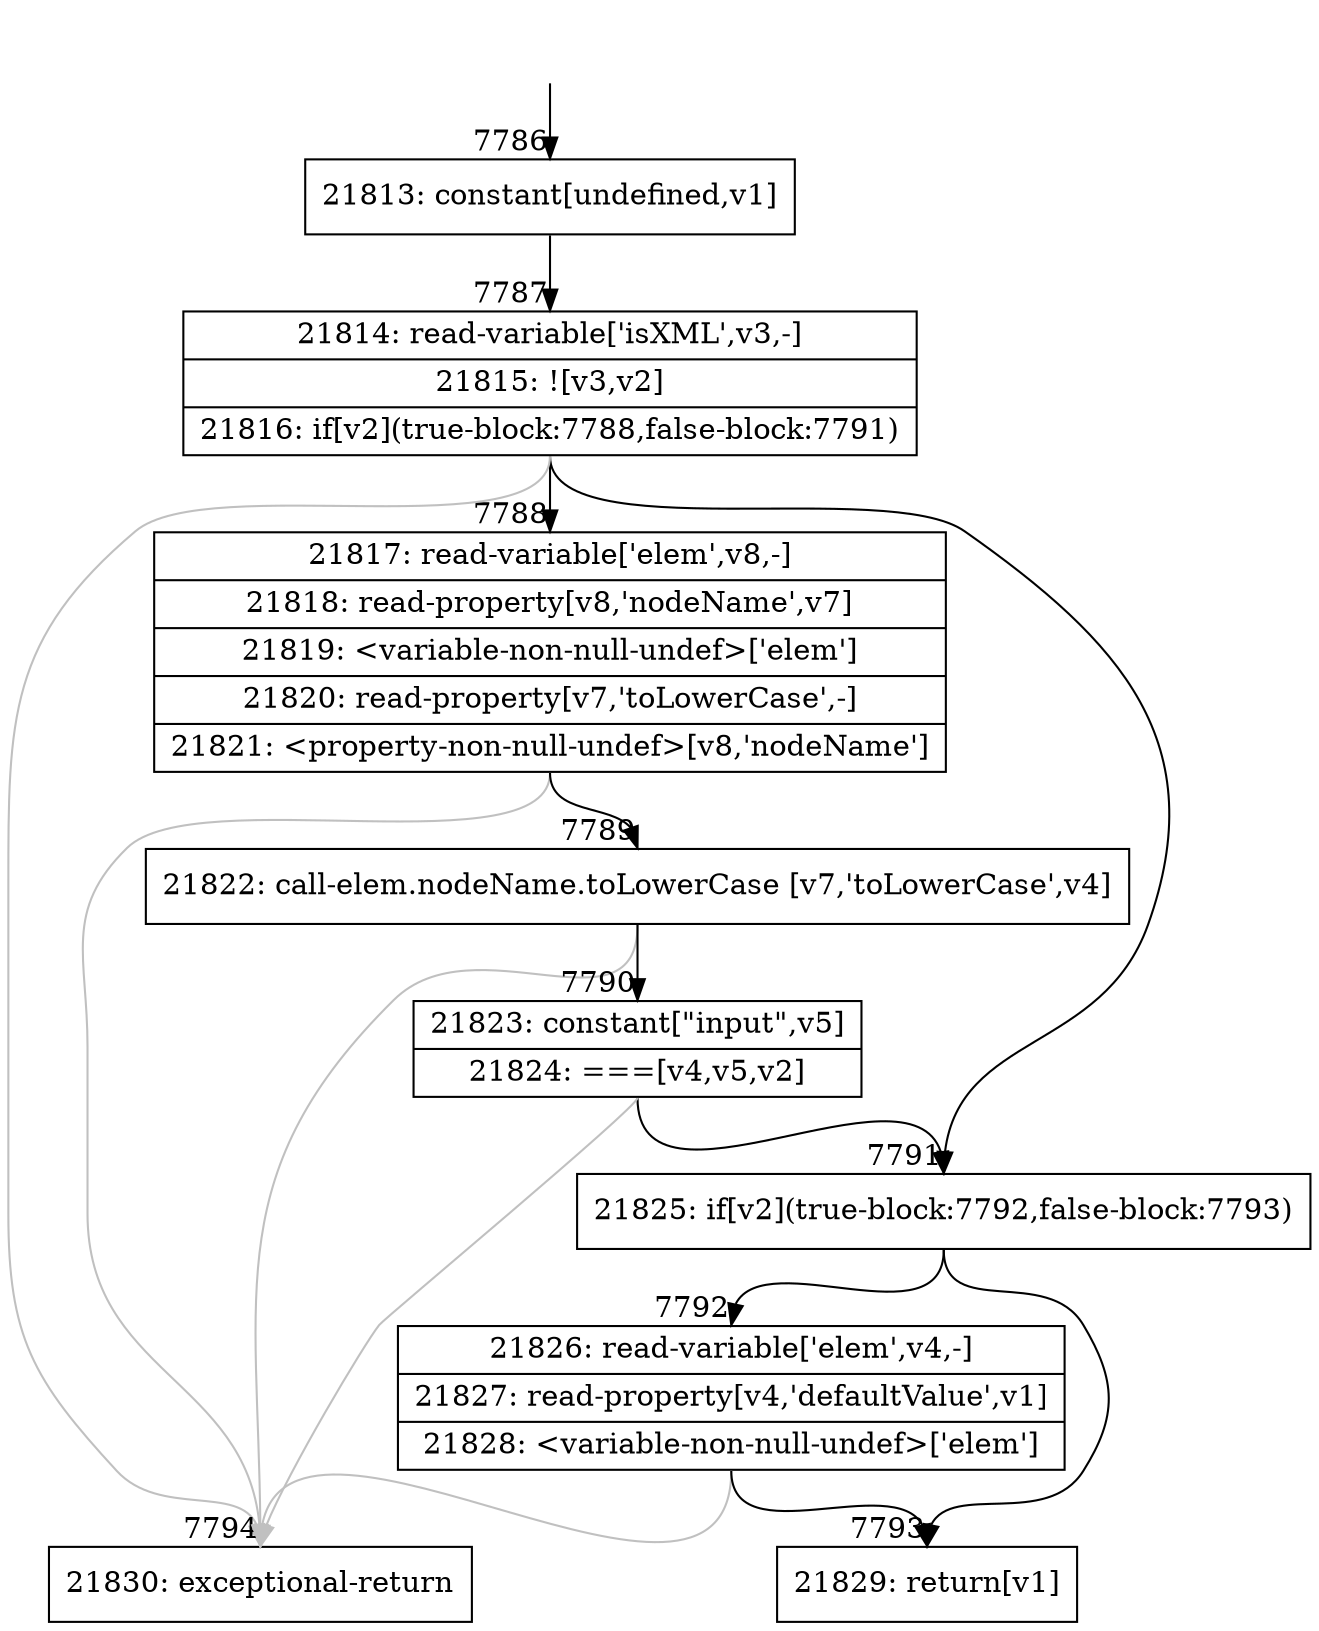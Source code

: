digraph {
rankdir="TD"
BB_entry584[shape=none,label=""];
BB_entry584 -> BB7786 [tailport=s, headport=n, headlabel="    7786"]
BB7786 [shape=record label="{21813: constant[undefined,v1]}" ] 
BB7786 -> BB7787 [tailport=s, headport=n, headlabel="      7787"]
BB7787 [shape=record label="{21814: read-variable['isXML',v3,-]|21815: ![v3,v2]|21816: if[v2](true-block:7788,false-block:7791)}" ] 
BB7787 -> BB7791 [tailport=s, headport=n, headlabel="      7791"]
BB7787 -> BB7788 [tailport=s, headport=n, headlabel="      7788"]
BB7787 -> BB7794 [tailport=s, headport=n, color=gray, headlabel="      7794"]
BB7788 [shape=record label="{21817: read-variable['elem',v8,-]|21818: read-property[v8,'nodeName',v7]|21819: \<variable-non-null-undef\>['elem']|21820: read-property[v7,'toLowerCase',-]|21821: \<property-non-null-undef\>[v8,'nodeName']}" ] 
BB7788 -> BB7789 [tailport=s, headport=n, headlabel="      7789"]
BB7788 -> BB7794 [tailport=s, headport=n, color=gray]
BB7789 [shape=record label="{21822: call-elem.nodeName.toLowerCase [v7,'toLowerCase',v4]}" ] 
BB7789 -> BB7790 [tailport=s, headport=n, headlabel="      7790"]
BB7789 -> BB7794 [tailport=s, headport=n, color=gray]
BB7790 [shape=record label="{21823: constant[\"input\",v5]|21824: ===[v4,v5,v2]}" ] 
BB7790 -> BB7791 [tailport=s, headport=n]
BB7790 -> BB7794 [tailport=s, headport=n, color=gray]
BB7791 [shape=record label="{21825: if[v2](true-block:7792,false-block:7793)}" ] 
BB7791 -> BB7792 [tailport=s, headport=n, headlabel="      7792"]
BB7791 -> BB7793 [tailport=s, headport=n, headlabel="      7793"]
BB7792 [shape=record label="{21826: read-variable['elem',v4,-]|21827: read-property[v4,'defaultValue',v1]|21828: \<variable-non-null-undef\>['elem']}" ] 
BB7792 -> BB7793 [tailport=s, headport=n]
BB7792 -> BB7794 [tailport=s, headport=n, color=gray]
BB7793 [shape=record label="{21829: return[v1]}" ] 
BB7794 [shape=record label="{21830: exceptional-return}" ] 
//#$~ 6203
}
